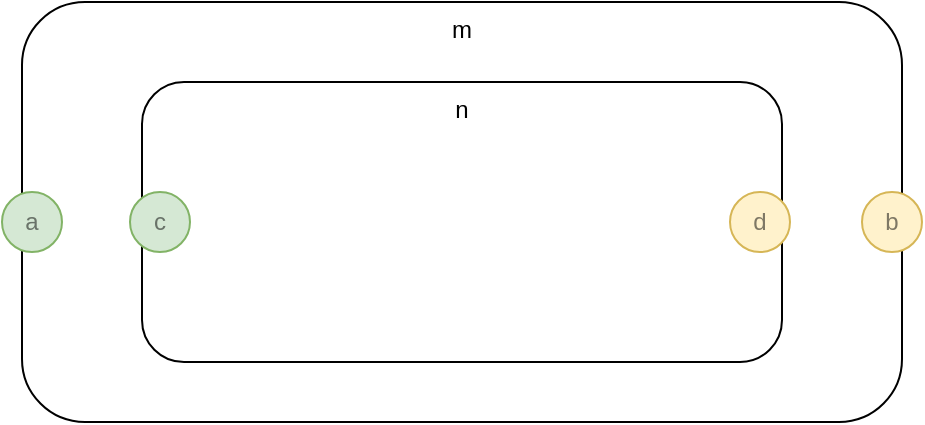 <mxfile version="14.6.13" type="device"><diagram id="kCBzqsQgc0aW30EmMs_m" name="Page-1"><mxGraphModel dx="1106" dy="806" grid="1" gridSize="10" guides="1" tooltips="1" connect="1" arrows="1" fold="1" page="1" pageScale="1" pageWidth="1100" pageHeight="850" math="0" shadow="0"><root><mxCell id="0"/><mxCell id="1" parent="0"/><mxCell id="Nl1LcCOVLVZGkuQ6EcLl-2" value="m" style="rounded=1;whiteSpace=wrap;html=1;verticalAlign=top;" vertex="1" parent="1"><mxGeometry x="120" y="80" width="440" height="210" as="geometry"/></mxCell><mxCell id="Nl1LcCOVLVZGkuQ6EcLl-3" value="n" style="rounded=1;whiteSpace=wrap;html=1;verticalAlign=top;" vertex="1" parent="1"><mxGeometry x="180" y="120" width="320" height="140" as="geometry"/></mxCell><mxCell id="Nl1LcCOVLVZGkuQ6EcLl-4" value="b" style="ellipse;whiteSpace=wrap;html=1;aspect=fixed;fillColor=#fff2cc;align=center;strokeColor=#d6b656;textOpacity=50;" vertex="1" parent="1"><mxGeometry x="540" y="175" width="30" height="30" as="geometry"/></mxCell><mxCell id="Nl1LcCOVLVZGkuQ6EcLl-6" value="a" style="ellipse;whiteSpace=wrap;html=1;aspect=fixed;fillColor=#d5e8d4;align=center;strokeColor=#82b366;textOpacity=50;" vertex="1" parent="1"><mxGeometry x="110" y="175" width="30" height="30" as="geometry"/></mxCell><mxCell id="Nl1LcCOVLVZGkuQ6EcLl-7" value="c" style="ellipse;whiteSpace=wrap;html=1;aspect=fixed;fillColor=#d5e8d4;align=center;strokeColor=#82b366;textOpacity=50;" vertex="1" parent="1"><mxGeometry x="174" y="175" width="30" height="30" as="geometry"/></mxCell><mxCell id="Nl1LcCOVLVZGkuQ6EcLl-9" value="d" style="ellipse;whiteSpace=wrap;html=1;aspect=fixed;fillColor=#fff2cc;align=center;strokeColor=#d6b656;textOpacity=50;" vertex="1" parent="1"><mxGeometry x="474" y="175" width="30" height="30" as="geometry"/></mxCell></root></mxGraphModel></diagram></mxfile>